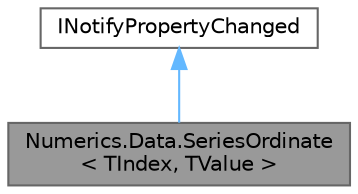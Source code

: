 digraph "Numerics.Data.SeriesOrdinate&lt; TIndex, TValue &gt;"
{
 // LATEX_PDF_SIZE
  bgcolor="transparent";
  edge [fontname=Helvetica,fontsize=10,labelfontname=Helvetica,labelfontsize=10];
  node [fontname=Helvetica,fontsize=10,shape=box,height=0.2,width=0.4];
  Node1 [id="Node000001",label="Numerics.Data.SeriesOrdinate\l\< TIndex, TValue \>",height=0.2,width=0.4,color="gray40", fillcolor="grey60", style="filled", fontcolor="black",tooltip="A series ordinate."];
  Node2 -> Node1 [id="edge1_Node000001_Node000002",dir="back",color="steelblue1",style="solid",tooltip=" "];
  Node2 [id="Node000002",label="INotifyPropertyChanged",height=0.2,width=0.4,color="gray40", fillcolor="white", style="filled",tooltip=" "];
}

